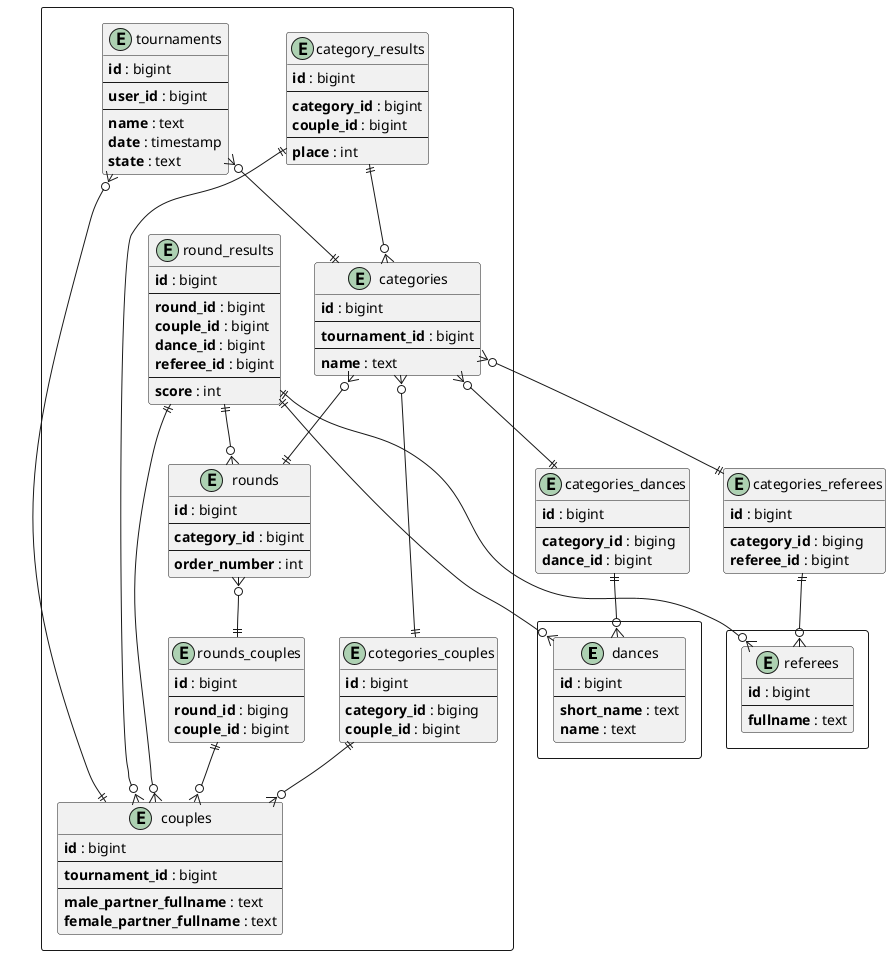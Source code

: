 @startuml Model

rectangle {
    entity dances {
        **id** : bigint
        --
        **short_name** : text
        **name** : text
    }
}

rectangle {
    entity referees {
        **id** : bigint
        --
        **fullname** : text
    }
}

rectangle {
    entity tournaments {
        **id** : bigint
        --
        **user_id** : bigint
        --
        **name** : text
        **date** : timestamp
        **state** : text
    }

    entity categories {
        **id** : bigint
        --
        **tournament_id** : bigint
        --
        **name** : text
    }

    entity couples {
        **id** : bigint
        --
        **tournament_id** : bigint
        --
        **male_partner_fullname** : text
        **female_partner_fullname** : text
    }

    entity rounds {
        **id** : bigint
        --
        **category_id** : bigint
        --
        **order_number** : int
    }

    entity round_results {
        **id** : bigint
        --
        **round_id** : bigint
        **couple_id** : bigint
        **dance_id** : bigint
        **referee_id** : bigint
        --
        **score** : int
    }

    entity category_results {
        **id** : bigint
        --
        **category_id** : bigint
        **couple_id** : bigint
        --
        **place** : int
    }

    entity cotegories_couples {
        **id** : bigint
        --
        **category_id** : biging
        **couple_id** : bigint
    }

    entity rounds_couples {
        **id** : bigint
        --
        **round_id** : biging
        **couple_id** : bigint
    }
}

entity categories_dances {
    **id** : bigint
    --
    **category_id** : biging
    **dance_id** : bigint
}

entity categories_referees {
    **id** : bigint
    --
    **category_id** : biging
    **referee_id** : bigint
}

tournaments }o--|| categories

tournaments }o--|| couples

categories }o--|| categories_dances
categories_dances ||--o{ dances 

categories }o--|| categories_referees
categories_referees ||--o{ referees

categories }o--|| rounds

categories }o--|| cotegories_couples
cotegories_couples ||--o{ couples

rounds }o--|| rounds_couples
rounds_couples ||--o{ couples

round_results ||--o{ rounds
round_results ||--o{ couples
round_results ||--o{ dances
round_results ||--o{ referees

category_results ||--o{ categories
category_results ||--o{ couples

@enduml